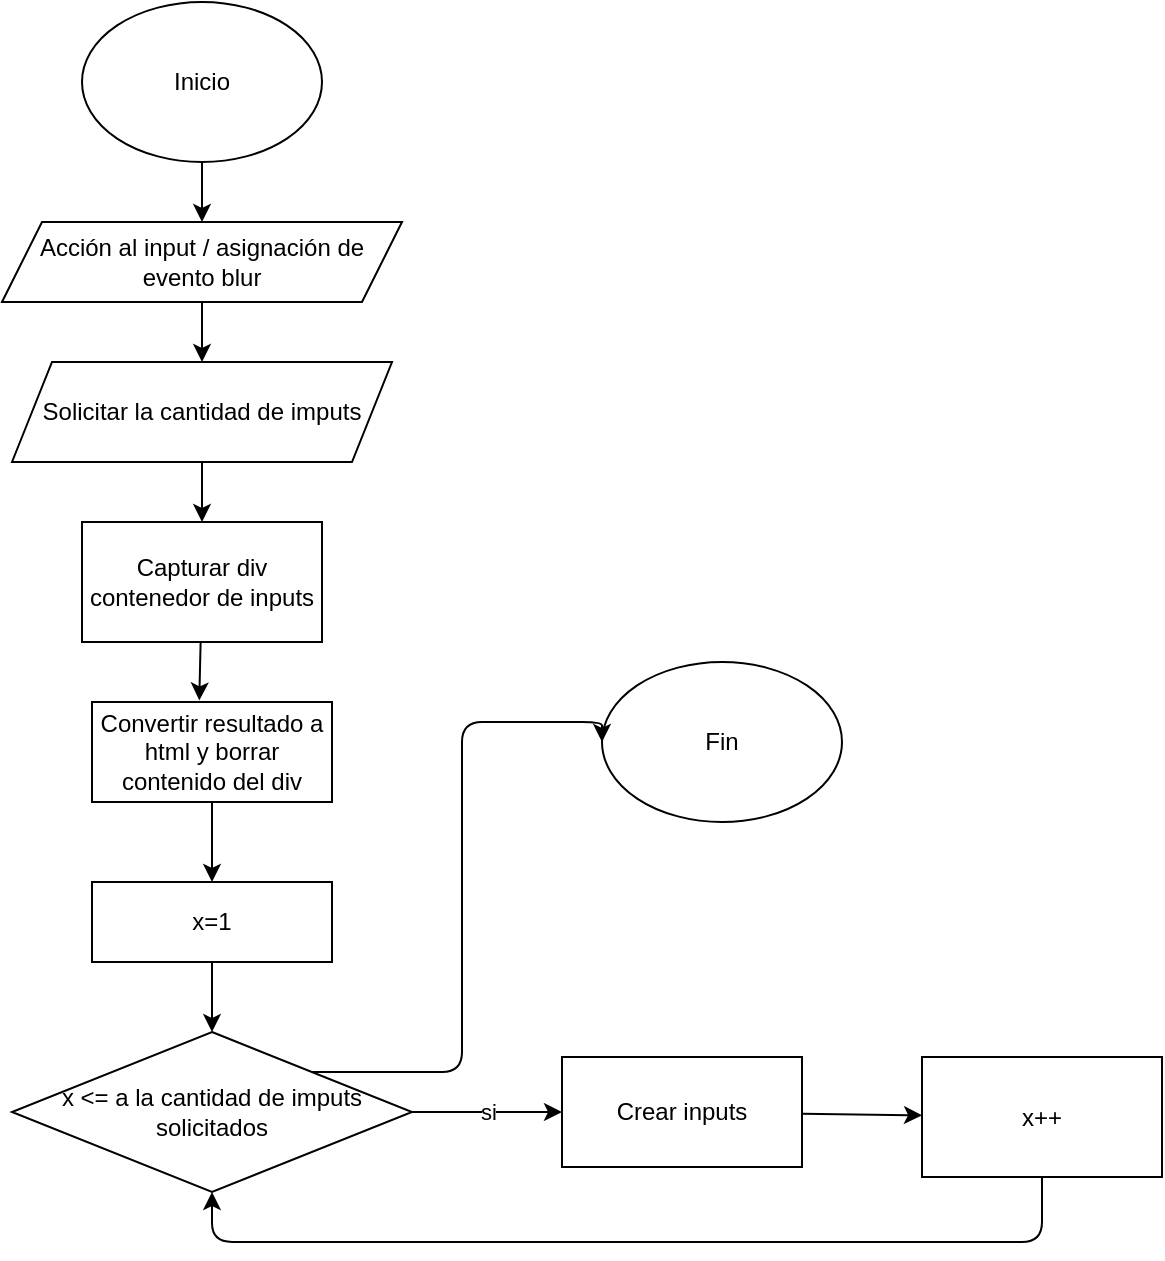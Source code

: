 <mxfile>
    <diagram id="Mt5dXyXJBgs6IQa31z38" name="Página-1">
        <mxGraphModel dx="1059" dy="804" grid="1" gridSize="10" guides="1" tooltips="1" connect="1" arrows="1" fold="1" page="1" pageScale="1" pageWidth="827" pageHeight="1169" math="0" shadow="0">
            <root>
                <mxCell id="0"/>
                <mxCell id="1" parent="0"/>
                <mxCell id="5" style="edgeStyle=none;html=1;entryX=0.5;entryY=0;entryDx=0;entryDy=0;" edge="1" parent="1" source="2" target="10">
                    <mxGeometry relative="1" as="geometry"/>
                </mxCell>
                <mxCell id="2" value="Inicio" style="ellipse;whiteSpace=wrap;html=1;" vertex="1" parent="1">
                    <mxGeometry x="70" y="30" width="120" height="80" as="geometry"/>
                </mxCell>
                <mxCell id="3" value="Fin" style="ellipse;whiteSpace=wrap;html=1;" vertex="1" parent="1">
                    <mxGeometry x="330" y="360" width="120" height="80" as="geometry"/>
                </mxCell>
                <mxCell id="7" style="edgeStyle=none;html=1;exitX=0.5;exitY=1;exitDx=0;exitDy=0;" edge="1" parent="1" source="4" target="12">
                    <mxGeometry relative="1" as="geometry">
                        <mxPoint x="260" y="290" as="targetPoint"/>
                    </mxGeometry>
                </mxCell>
                <mxCell id="4" value="Solicitar la cantidad de imputs" style="shape=parallelogram;perimeter=parallelogramPerimeter;whiteSpace=wrap;html=1;fixedSize=1;" vertex="1" parent="1">
                    <mxGeometry x="35" y="210" width="190" height="50" as="geometry"/>
                </mxCell>
                <mxCell id="9" style="edgeStyle=none;html=1;exitX=0.5;exitY=1;exitDx=0;exitDy=0;entryX=0.5;entryY=0;entryDx=0;entryDy=0;" edge="1" parent="1" source="6" target="15">
                    <mxGeometry relative="1" as="geometry"/>
                </mxCell>
                <mxCell id="6" value="Convertir resultado a html y borrar contenido del div" style="rounded=0;whiteSpace=wrap;html=1;" vertex="1" parent="1">
                    <mxGeometry x="75" y="380" width="120" height="50" as="geometry"/>
                </mxCell>
                <mxCell id="18" value="si" style="edgeStyle=none;html=1;" edge="1" parent="1" source="8" target="17">
                    <mxGeometry relative="1" as="geometry">
                        <Array as="points">
                            <mxPoint x="280" y="585"/>
                        </Array>
                    </mxGeometry>
                </mxCell>
                <mxCell id="22" style="edgeStyle=orthogonalEdgeStyle;html=1;exitX=1;exitY=0;exitDx=0;exitDy=0;entryX=0;entryY=0.5;entryDx=0;entryDy=0;" edge="1" parent="1" source="8" target="3">
                    <mxGeometry relative="1" as="geometry">
                        <Array as="points">
                            <mxPoint x="260" y="565"/>
                            <mxPoint x="260" y="390"/>
                        </Array>
                    </mxGeometry>
                </mxCell>
                <mxCell id="8" value="x &amp;lt;= a la cantidad de imputs solicitados" style="rhombus;whiteSpace=wrap;html=1;" vertex="1" parent="1">
                    <mxGeometry x="35" y="545" width="200" height="80" as="geometry"/>
                </mxCell>
                <mxCell id="11" style="edgeStyle=none;html=1;entryX=0.5;entryY=0;entryDx=0;entryDy=0;" edge="1" parent="1" source="10" target="4">
                    <mxGeometry relative="1" as="geometry"/>
                </mxCell>
                <mxCell id="10" value="Acción al input / asignación de evento blur" style="shape=parallelogram;perimeter=parallelogramPerimeter;whiteSpace=wrap;html=1;fixedSize=1;" vertex="1" parent="1">
                    <mxGeometry x="30" y="140" width="200" height="40" as="geometry"/>
                </mxCell>
                <mxCell id="13" value="" style="edgeStyle=none;html=1;entryX=0.447;entryY=-0.016;entryDx=0;entryDy=0;entryPerimeter=0;" edge="1" parent="1" source="12" target="6">
                    <mxGeometry relative="1" as="geometry"/>
                </mxCell>
                <mxCell id="12" value="Capturar div contenedor de inputs&lt;br&gt;" style="rounded=0;whiteSpace=wrap;html=1;" vertex="1" parent="1">
                    <mxGeometry x="70" y="290" width="120" height="60" as="geometry"/>
                </mxCell>
                <mxCell id="16" style="edgeStyle=none;html=1;entryX=0.5;entryY=0;entryDx=0;entryDy=0;" edge="1" parent="1" source="15" target="8">
                    <mxGeometry relative="1" as="geometry"/>
                </mxCell>
                <mxCell id="15" value="x=1" style="rounded=0;whiteSpace=wrap;html=1;" vertex="1" parent="1">
                    <mxGeometry x="75" y="470" width="120" height="40" as="geometry"/>
                </mxCell>
                <mxCell id="20" value="" style="edgeStyle=none;html=1;" edge="1" parent="1" source="17" target="19">
                    <mxGeometry relative="1" as="geometry"/>
                </mxCell>
                <mxCell id="17" value="Crear inputs" style="rounded=0;whiteSpace=wrap;html=1;" vertex="1" parent="1">
                    <mxGeometry x="310" y="557.5" width="120" height="55" as="geometry"/>
                </mxCell>
                <mxCell id="21" style="edgeStyle=orthogonalEdgeStyle;html=1;entryX=0.5;entryY=1;entryDx=0;entryDy=0;" edge="1" parent="1" source="19" target="8">
                    <mxGeometry relative="1" as="geometry">
                        <Array as="points">
                            <mxPoint x="550" y="650"/>
                            <mxPoint x="135" y="650"/>
                        </Array>
                    </mxGeometry>
                </mxCell>
                <mxCell id="19" value="x++" style="rounded=0;whiteSpace=wrap;html=1;" vertex="1" parent="1">
                    <mxGeometry x="490" y="557.5" width="120" height="60" as="geometry"/>
                </mxCell>
            </root>
        </mxGraphModel>
    </diagram>
</mxfile>